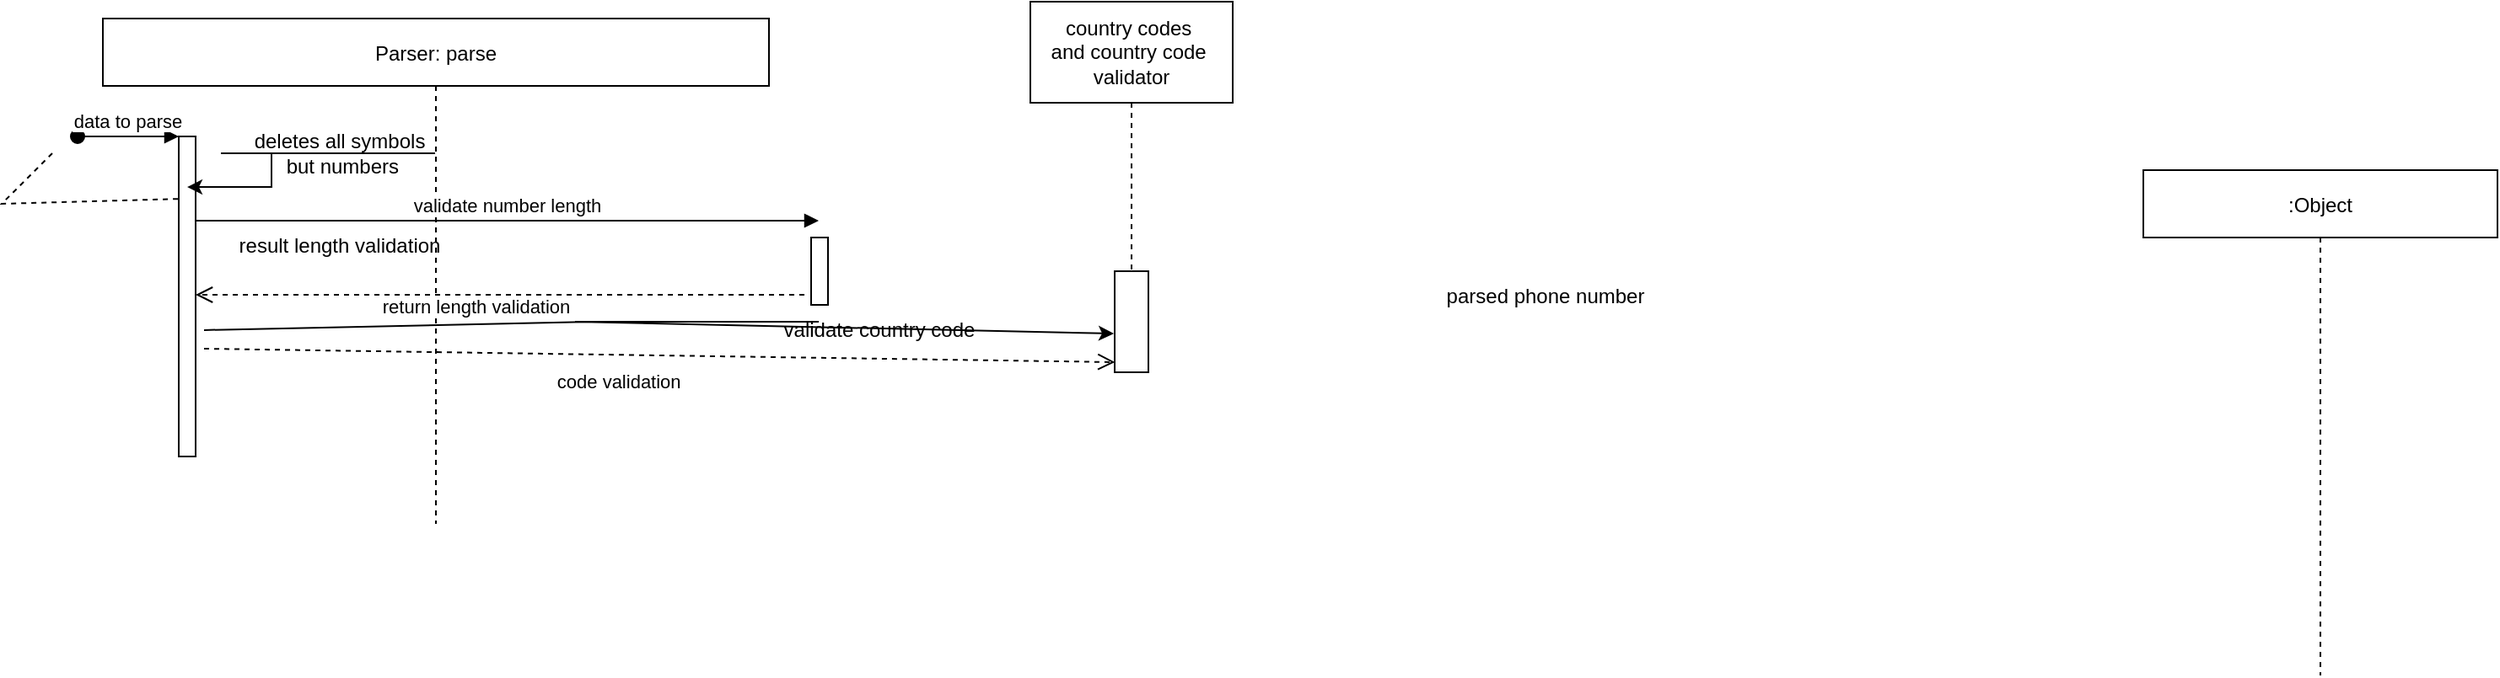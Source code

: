 <mxfile version="20.5.3" type="github">
  <diagram id="kgpKYQtTHZ0yAKxKKP6v" name="sedqunce parser">
    <mxGraphModel dx="1952" dy="488" grid="1" gridSize="10" guides="1" tooltips="1" connect="1" arrows="1" fold="1" page="1" pageScale="1" pageWidth="850" pageHeight="1100" math="0" shadow="0">
      <root>
        <mxCell id="0" />
        <mxCell id="1" parent="0" />
        <mxCell id="3nuBFxr9cyL0pnOWT2aG-5" value=":Object" style="shape=umlLifeline;perimeter=lifelinePerimeter;container=1;collapsible=0;recursiveResize=0;rounded=0;shadow=0;strokeWidth=1;" parent="1" vertex="1">
          <mxGeometry x="420" y="100" width="210" height="300" as="geometry" />
        </mxCell>
        <mxCell id="bEGt83BDBET7i6JVNEpo-8" value="parsed phone number" style="text;html=1;resizable=0;autosize=1;align=center;verticalAlign=middle;points=[];fillColor=none;strokeColor=none;rounded=0;" parent="1" vertex="1">
          <mxGeometry x="-5" y="160" width="140" height="30" as="geometry" />
        </mxCell>
        <mxCell id="3nuBFxr9cyL0pnOWT2aG-1" value="Parser: parse" style="shape=umlLifeline;perimeter=lifelinePerimeter;container=1;collapsible=0;recursiveResize=0;rounded=0;shadow=0;strokeWidth=1;" parent="1" vertex="1">
          <mxGeometry x="-790" y="10" width="395" height="300" as="geometry" />
        </mxCell>
        <mxCell id="3nuBFxr9cyL0pnOWT2aG-2" value="" style="points=[];perimeter=orthogonalPerimeter;rounded=0;shadow=0;strokeWidth=1;" parent="3nuBFxr9cyL0pnOWT2aG-1" vertex="1">
          <mxGeometry x="45" y="70" width="10" height="190" as="geometry" />
        </mxCell>
        <mxCell id="3nuBFxr9cyL0pnOWT2aG-3" value="data to parse" style="verticalAlign=bottom;startArrow=oval;endArrow=block;startSize=8;shadow=0;strokeWidth=1;" parent="3nuBFxr9cyL0pnOWT2aG-1" target="3nuBFxr9cyL0pnOWT2aG-2" edge="1">
          <mxGeometry relative="1" as="geometry">
            <mxPoint x="-15" y="70" as="sourcePoint" />
          </mxGeometry>
        </mxCell>
        <mxCell id="fvL_-LSXgbGg31JdwfuS-2" value="" style="endArrow=classic;html=1;rounded=0;entryX=0.5;entryY=0.158;entryDx=0;entryDy=0;entryPerimeter=0;" parent="3nuBFxr9cyL0pnOWT2aG-1" source="3nuBFxr9cyL0pnOWT2aG-1" target="3nuBFxr9cyL0pnOWT2aG-2" edge="1">
          <mxGeometry width="50" height="50" relative="1" as="geometry">
            <mxPoint x="80" y="150" as="sourcePoint" />
            <mxPoint x="60" y="100" as="targetPoint" />
            <Array as="points">
              <mxPoint x="70" y="80" />
              <mxPoint x="100" y="80" />
              <mxPoint x="100" y="100" />
            </Array>
          </mxGeometry>
        </mxCell>
        <mxCell id="fvL_-LSXgbGg31JdwfuS-12" value="result length validation" style="text;html=1;align=center;verticalAlign=middle;resizable=0;points=[];autosize=1;strokeColor=none;fillColor=none;" parent="3nuBFxr9cyL0pnOWT2aG-1" vertex="1">
          <mxGeometry x="70" y="120" width="140" height="30" as="geometry" />
        </mxCell>
        <mxCell id="3nuBFxr9cyL0pnOWT2aG-6" value="" style="points=[];perimeter=orthogonalPerimeter;rounded=0;shadow=0;strokeWidth=1;" parent="1" vertex="1">
          <mxGeometry x="-370" y="140" width="10" height="40" as="geometry" />
        </mxCell>
        <mxCell id="bEGt83BDBET7i6JVNEpo-1" value="validate country code" style="text;html=1;resizable=0;autosize=1;align=center;verticalAlign=middle;points=[];fillColor=none;strokeColor=none;rounded=0;" parent="1" vertex="1">
          <mxGeometry x="-400" y="180" width="140" height="30" as="geometry" />
        </mxCell>
        <mxCell id="3nuBFxr9cyL0pnOWT2aG-8" value="validate number length" style="verticalAlign=bottom;endArrow=block;shadow=0;strokeWidth=1;" parent="1" source="3nuBFxr9cyL0pnOWT2aG-2" edge="1">
          <mxGeometry relative="1" as="geometry">
            <mxPoint x="-615" y="120" as="sourcePoint" />
            <Array as="points">
              <mxPoint x="-600" y="130" />
            </Array>
            <mxPoint x="-365.5" y="130" as="targetPoint" />
          </mxGeometry>
        </mxCell>
        <mxCell id="3nuBFxr9cyL0pnOWT2aG-10" value="code validation" style="verticalAlign=bottom;endArrow=open;dashed=1;endSize=8;exitX=1;exitY=0.95;shadow=0;strokeWidth=1;entryX=0.008;entryY=0.9;entryDx=0;entryDy=0;entryPerimeter=0;" parent="1" target="fvL_-LSXgbGg31JdwfuS-6" edge="1">
          <mxGeometry x="-0.087" y="-25" relative="1" as="geometry">
            <mxPoint x="-460" y="210" as="targetPoint" />
            <mxPoint x="-730" y="206" as="sourcePoint" />
            <Array as="points" />
            <mxPoint as="offset" />
          </mxGeometry>
        </mxCell>
        <mxCell id="fvL_-LSXgbGg31JdwfuS-3" value="deletes all symbols&lt;br&gt;&amp;nbsp;but numbers" style="text;html=1;resizable=0;autosize=1;align=center;verticalAlign=middle;points=[];fillColor=none;strokeColor=none;rounded=0;" parent="1" vertex="1">
          <mxGeometry x="-710" y="70" width="120" height="40" as="geometry" />
        </mxCell>
        <mxCell id="fvL_-LSXgbGg31JdwfuS-4" value="country codes&amp;nbsp;&lt;br&gt;and country code&amp;nbsp;&lt;br&gt;validator" style="rounded=0;whiteSpace=wrap;html=1;" parent="1" vertex="1">
          <mxGeometry x="-240" width="120" height="60" as="geometry" />
        </mxCell>
        <mxCell id="fvL_-LSXgbGg31JdwfuS-5" value="" style="endArrow=none;dashed=1;html=1;rounded=0;" parent="1" source="fvL_-LSXgbGg31JdwfuS-4" target="fvL_-LSXgbGg31JdwfuS-6" edge="1">
          <mxGeometry width="50" height="50" relative="1" as="geometry">
            <mxPoint x="-360" y="150" as="sourcePoint" />
            <mxPoint x="-360" y="80" as="targetPoint" />
          </mxGeometry>
        </mxCell>
        <mxCell id="fvL_-LSXgbGg31JdwfuS-6" value="" style="rounded=0;whiteSpace=wrap;html=1;" parent="1" vertex="1">
          <mxGeometry x="-190" y="160" width="20" height="60" as="geometry" />
        </mxCell>
        <mxCell id="fvL_-LSXgbGg31JdwfuS-9" value="" style="endArrow=classic;html=1;rounded=0;entryX=-0.025;entryY=0.617;entryDx=0;entryDy=0;entryPerimeter=0;startArrow=none;" parent="1" target="fvL_-LSXgbGg31JdwfuS-6" edge="1">
          <mxGeometry width="50" height="50" relative="1" as="geometry">
            <mxPoint x="-365.5" y="190" as="sourcePoint" />
            <mxPoint x="-685" y="140" as="targetPoint" />
            <Array as="points">
              <mxPoint x="-510" y="190" />
            </Array>
          </mxGeometry>
        </mxCell>
        <mxCell id="bEGt83BDBET7i6JVNEpo-2" value="" style="endArrow=none;html=1;rounded=0;exitX=1.5;exitY=0.605;exitDx=0;exitDy=0;exitPerimeter=0;" parent="1" source="3nuBFxr9cyL0pnOWT2aG-2" edge="1">
          <mxGeometry width="50" height="50" relative="1" as="geometry">
            <mxPoint x="-635" y="240" as="sourcePoint" />
            <mxPoint x="-500" y="190" as="targetPoint" />
            <Array as="points" />
          </mxGeometry>
        </mxCell>
        <mxCell id="bEGt83BDBET7i6JVNEpo-7" value="" style="endArrow=none;dashed=1;html=1;rounded=0;entryX=0;entryY=0.195;entryDx=0;entryDy=0;entryPerimeter=0;" parent="1" target="3nuBFxr9cyL0pnOWT2aG-2" edge="1">
          <mxGeometry width="50" height="50" relative="1" as="geometry">
            <mxPoint x="-820" y="90" as="sourcePoint" />
            <mxPoint x="-800" y="140" as="targetPoint" />
            <Array as="points">
              <mxPoint x="-850" y="120" />
            </Array>
          </mxGeometry>
        </mxCell>
        <mxCell id="3nuBFxr9cyL0pnOWT2aG-7" value=" return length validation" style="verticalAlign=bottom;endArrow=open;dashed=1;endSize=8;shadow=0;strokeWidth=1;startArrow=none;exitX=-0.4;exitY=0.85;exitDx=0;exitDy=0;exitPerimeter=0;" parent="1" source="3nuBFxr9cyL0pnOWT2aG-6" target="3nuBFxr9cyL0pnOWT2aG-2" edge="1">
          <mxGeometry x="0.086" y="16" relative="1" as="geometry">
            <mxPoint x="-615" y="196" as="targetPoint" />
            <mxPoint as="offset" />
          </mxGeometry>
        </mxCell>
      </root>
    </mxGraphModel>
  </diagram>
</mxfile>
